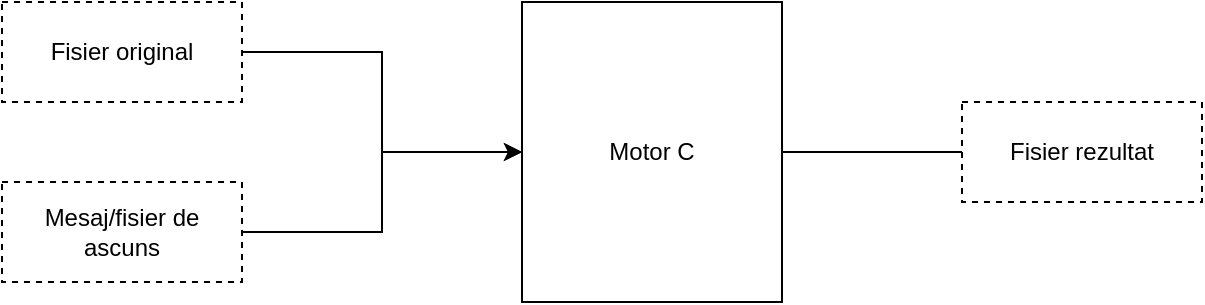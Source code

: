 <mxfile version="27.1.6">
  <diagram name="Page-1" id="q-o7MhwRqkZ7csKzlddU">
    <mxGraphModel dx="1281" dy="534" grid="1" gridSize="10" guides="1" tooltips="1" connect="1" arrows="1" fold="1" page="1" pageScale="1" pageWidth="2000" pageHeight="2000" math="0" shadow="0">
      <root>
        <mxCell id="0" />
        <mxCell id="1" parent="0" />
        <mxCell id="nWg7QTnIFZmbZ9hlwevg-15" style="edgeStyle=orthogonalEdgeStyle;rounded=0;orthogonalLoop=1;jettySize=auto;html=1;exitX=1;exitY=0.5;exitDx=0;exitDy=0;entryX=0;entryY=0.5;entryDx=0;entryDy=0;strokeColor=light-dark(#000000,#3333FF);" edge="1" parent="1" source="nWg7QTnIFZmbZ9hlwevg-1" target="nWg7QTnIFZmbZ9hlwevg-9">
          <mxGeometry relative="1" as="geometry" />
        </mxCell>
        <mxCell id="nWg7QTnIFZmbZ9hlwevg-1" value="Fisier original" style="rounded=0;whiteSpace=wrap;html=1;dashed=1;" vertex="1" parent="1">
          <mxGeometry x="90" y="180" width="120" height="50" as="geometry" />
        </mxCell>
        <mxCell id="nWg7QTnIFZmbZ9hlwevg-14" style="edgeStyle=orthogonalEdgeStyle;rounded=0;orthogonalLoop=1;jettySize=auto;html=1;exitX=1;exitY=0.5;exitDx=0;exitDy=0;entryX=1;entryY=0.5;entryDx=0;entryDy=0;entryPerimeter=0;" edge="1" parent="1" source="nWg7QTnIFZmbZ9hlwevg-2" target="nWg7QTnIFZmbZ9hlwevg-2">
          <mxGeometry relative="1" as="geometry" />
        </mxCell>
        <mxCell id="nWg7QTnIFZmbZ9hlwevg-16" style="edgeStyle=orthogonalEdgeStyle;rounded=0;orthogonalLoop=1;jettySize=auto;html=1;exitX=1;exitY=0.5;exitDx=0;exitDy=0;entryX=0;entryY=0.5;entryDx=0;entryDy=0;strokeColor=light-dark(#000000,#3333FF);" edge="1" parent="1" source="nWg7QTnIFZmbZ9hlwevg-2" target="nWg7QTnIFZmbZ9hlwevg-9">
          <mxGeometry relative="1" as="geometry" />
        </mxCell>
        <mxCell id="nWg7QTnIFZmbZ9hlwevg-2" value="Mesaj/fisier de ascuns" style="rounded=0;whiteSpace=wrap;html=1;dashed=1;" vertex="1" parent="1">
          <mxGeometry x="90" y="270" width="120" height="50" as="geometry" />
        </mxCell>
        <mxCell id="nWg7QTnIFZmbZ9hlwevg-17" style="edgeStyle=orthogonalEdgeStyle;rounded=0;orthogonalLoop=1;jettySize=auto;html=1;exitX=1;exitY=0.5;exitDx=0;exitDy=0;strokeColor=light-dark(#000000,#3333FF);" edge="1" parent="1" source="nWg7QTnIFZmbZ9hlwevg-9">
          <mxGeometry relative="1" as="geometry">
            <mxPoint x="600" y="255" as="targetPoint" />
          </mxGeometry>
        </mxCell>
        <mxCell id="nWg7QTnIFZmbZ9hlwevg-9" value="Motor C" style="rounded=0;whiteSpace=wrap;html=1;" vertex="1" parent="1">
          <mxGeometry x="350" y="180" width="130" height="150" as="geometry" />
        </mxCell>
        <mxCell id="nWg7QTnIFZmbZ9hlwevg-18" value="Fisier rezultat" style="rounded=0;whiteSpace=wrap;html=1;dashed=1;" vertex="1" parent="1">
          <mxGeometry x="570" y="230" width="120" height="50" as="geometry" />
        </mxCell>
      </root>
    </mxGraphModel>
  </diagram>
</mxfile>

